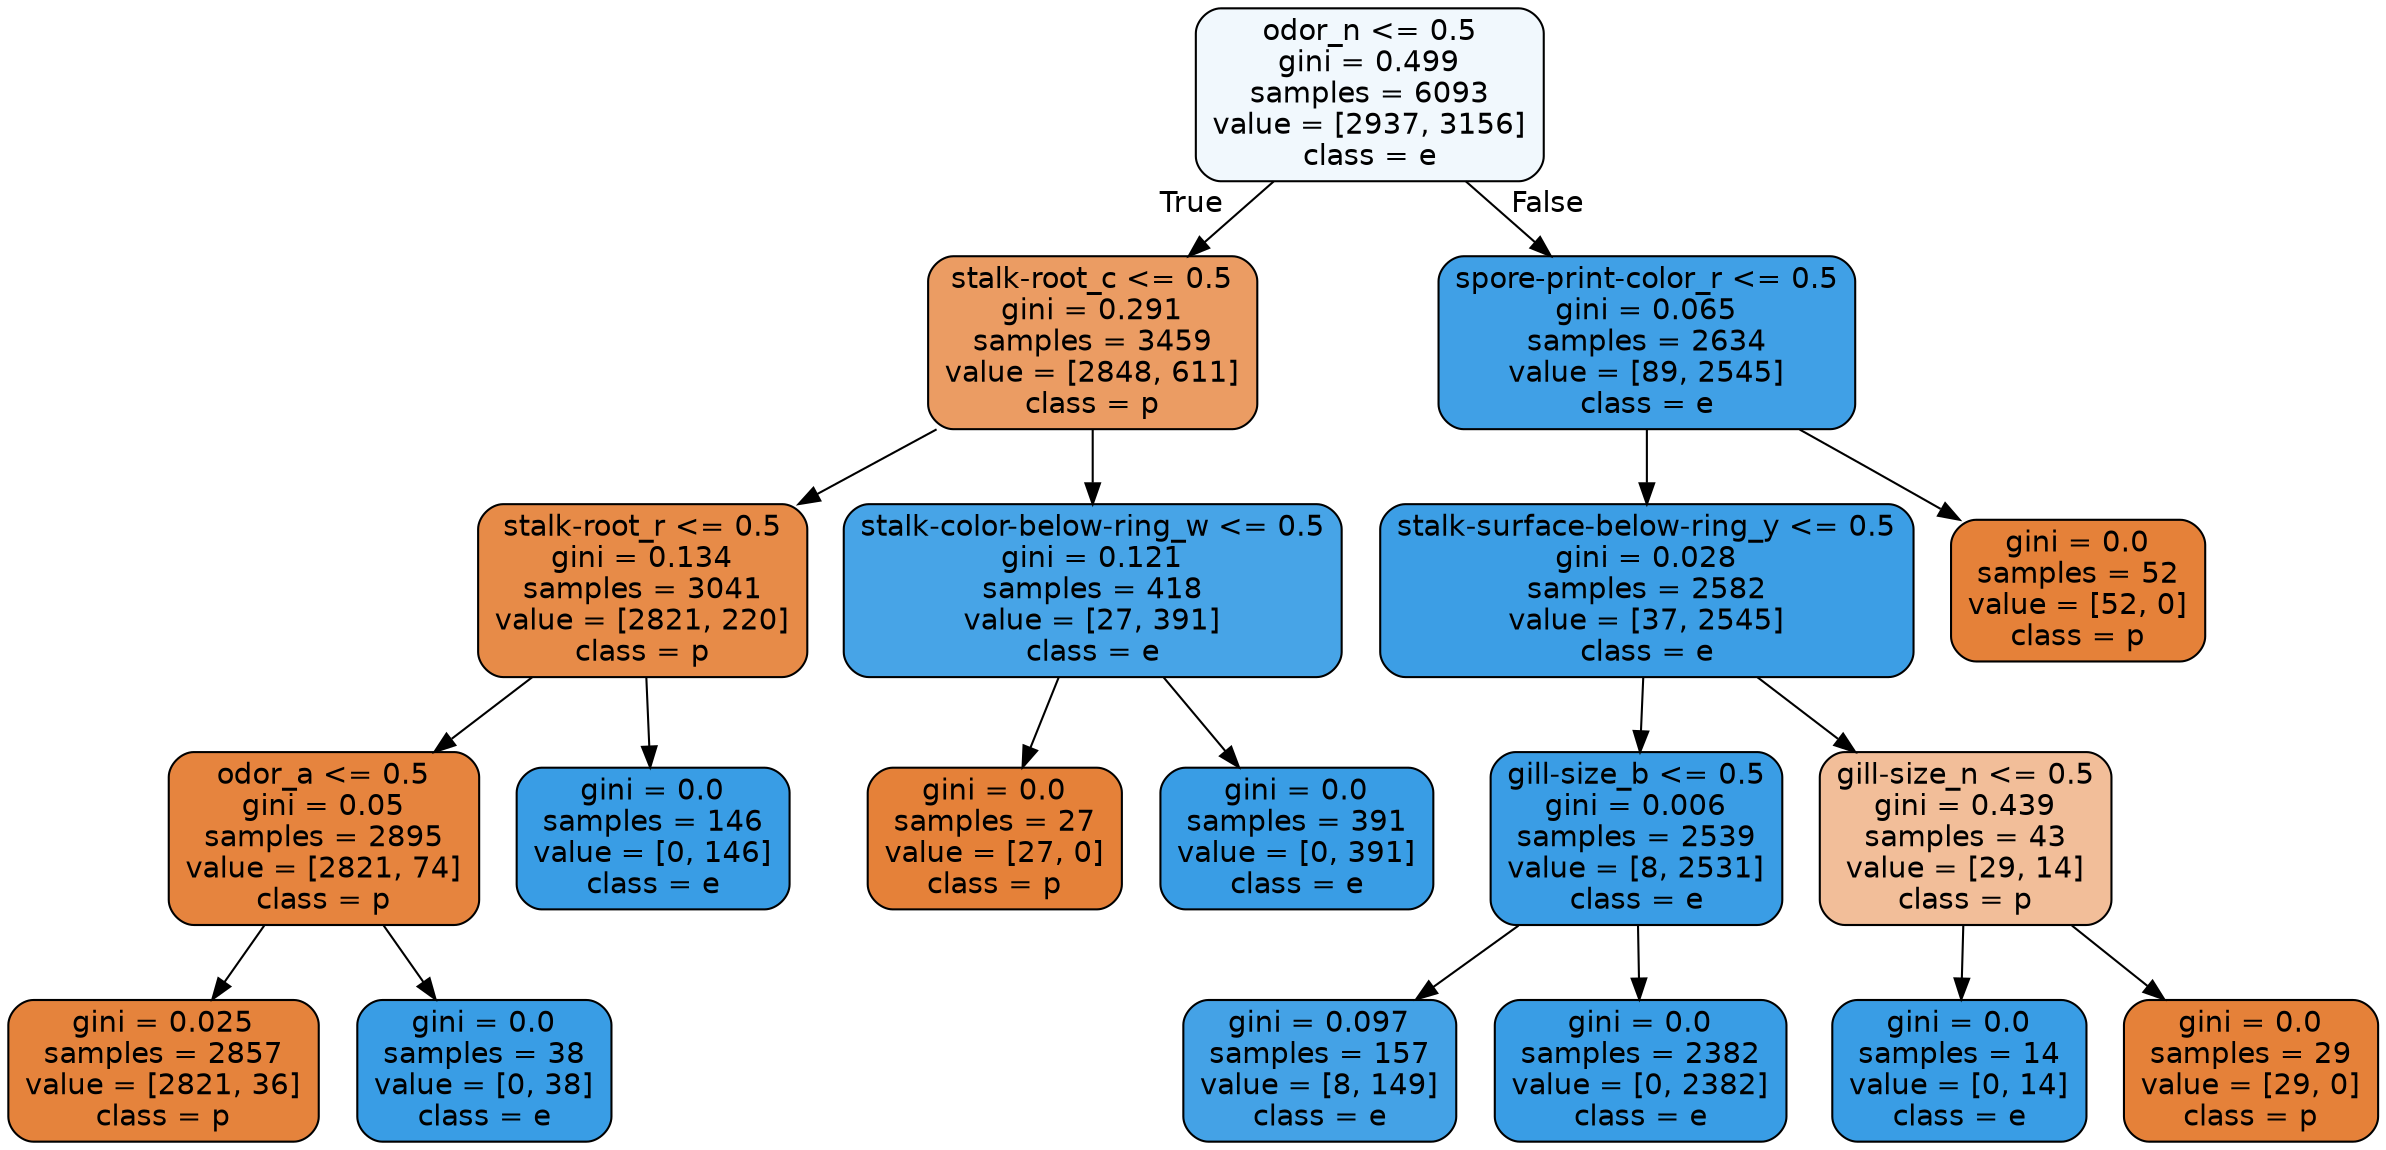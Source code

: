 digraph Tree {
node [shape=box, style="filled, rounded", color="black", fontname="helvetica"] ;
edge [fontname="helvetica"] ;
0 [label="odor_n <= 0.5\ngini = 0.499\nsamples = 6093\nvalue = [2937, 3156]\nclass = e", fillcolor="#f1f8fd"] ;
1 [label="stalk-root_c <= 0.5\ngini = 0.291\nsamples = 3459\nvalue = [2848, 611]\nclass = p", fillcolor="#eb9c63"] ;
0 -> 1 [labeldistance=2.5, labelangle=45, headlabel="True"] ;
2 [label="stalk-root_r <= 0.5\ngini = 0.134\nsamples = 3041\nvalue = [2821, 220]\nclass = p", fillcolor="#e78b48"] ;
1 -> 2 ;
3 [label="odor_a <= 0.5\ngini = 0.05\nsamples = 2895\nvalue = [2821, 74]\nclass = p", fillcolor="#e6843e"] ;
2 -> 3 ;
4 [label="gini = 0.025\nsamples = 2857\nvalue = [2821, 36]\nclass = p", fillcolor="#e5833c"] ;
3 -> 4 ;
5 [label="gini = 0.0\nsamples = 38\nvalue = [0, 38]\nclass = e", fillcolor="#399de5"] ;
3 -> 5 ;
6 [label="gini = 0.0\nsamples = 146\nvalue = [0, 146]\nclass = e", fillcolor="#399de5"] ;
2 -> 6 ;
7 [label="stalk-color-below-ring_w <= 0.5\ngini = 0.121\nsamples = 418\nvalue = [27, 391]\nclass = e", fillcolor="#47a4e7"] ;
1 -> 7 ;
8 [label="gini = 0.0\nsamples = 27\nvalue = [27, 0]\nclass = p", fillcolor="#e58139"] ;
7 -> 8 ;
9 [label="gini = 0.0\nsamples = 391\nvalue = [0, 391]\nclass = e", fillcolor="#399de5"] ;
7 -> 9 ;
10 [label="spore-print-color_r <= 0.5\ngini = 0.065\nsamples = 2634\nvalue = [89, 2545]\nclass = e", fillcolor="#40a0e6"] ;
0 -> 10 [labeldistance=2.5, labelangle=-45, headlabel="False"] ;
11 [label="stalk-surface-below-ring_y <= 0.5\ngini = 0.028\nsamples = 2582\nvalue = [37, 2545]\nclass = e", fillcolor="#3c9ee5"] ;
10 -> 11 ;
12 [label="gill-size_b <= 0.5\ngini = 0.006\nsamples = 2539\nvalue = [8, 2531]\nclass = e", fillcolor="#3a9de5"] ;
11 -> 12 ;
13 [label="gini = 0.097\nsamples = 157\nvalue = [8, 149]\nclass = e", fillcolor="#44a2e6"] ;
12 -> 13 ;
14 [label="gini = 0.0\nsamples = 2382\nvalue = [0, 2382]\nclass = e", fillcolor="#399de5"] ;
12 -> 14 ;
15 [label="gill-size_n <= 0.5\ngini = 0.439\nsamples = 43\nvalue = [29, 14]\nclass = p", fillcolor="#f2be99"] ;
11 -> 15 ;
16 [label="gini = 0.0\nsamples = 14\nvalue = [0, 14]\nclass = e", fillcolor="#399de5"] ;
15 -> 16 ;
17 [label="gini = 0.0\nsamples = 29\nvalue = [29, 0]\nclass = p", fillcolor="#e58139"] ;
15 -> 17 ;
18 [label="gini = 0.0\nsamples = 52\nvalue = [52, 0]\nclass = p", fillcolor="#e58139"] ;
10 -> 18 ;
}